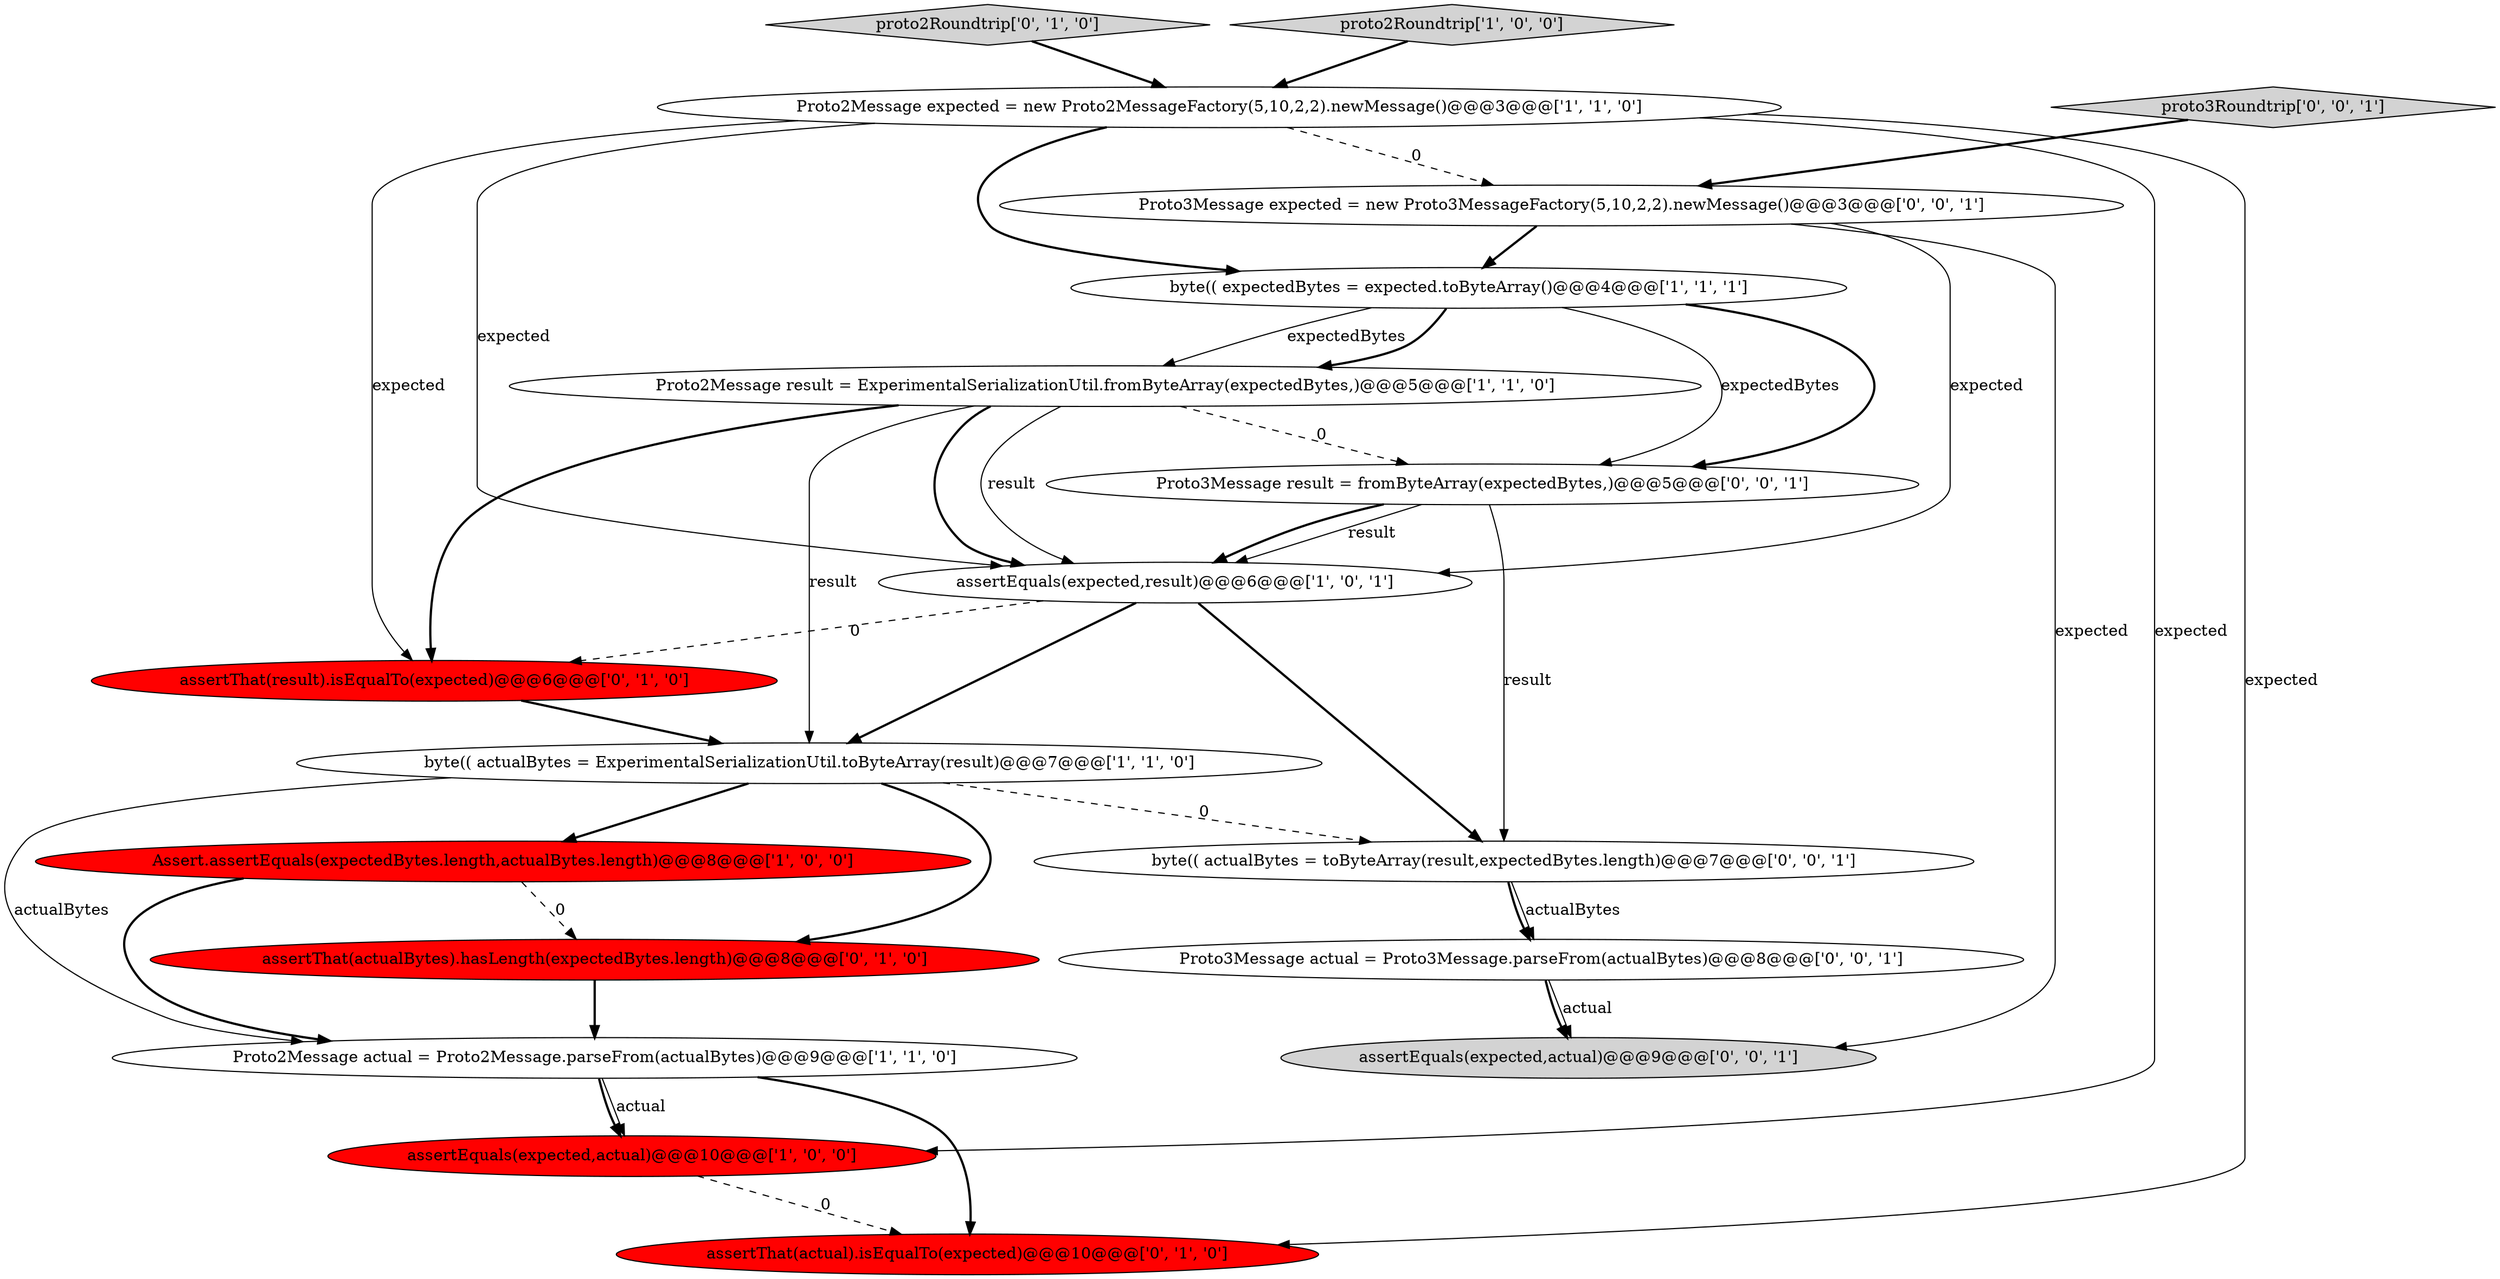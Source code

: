 digraph {
18 [style = filled, label = "proto3Roundtrip['0', '0', '1']", fillcolor = lightgray, shape = diamond image = "AAA0AAABBB3BBB"];
5 [style = filled, label = "assertEquals(expected,result)@@@6@@@['1', '0', '1']", fillcolor = white, shape = ellipse image = "AAA0AAABBB1BBB"];
1 [style = filled, label = "byte(( actualBytes = ExperimentalSerializationUtil.toByteArray(result)@@@7@@@['1', '1', '0']", fillcolor = white, shape = ellipse image = "AAA0AAABBB1BBB"];
14 [style = filled, label = "byte(( actualBytes = toByteArray(result,expectedBytes.length)@@@7@@@['0', '0', '1']", fillcolor = white, shape = ellipse image = "AAA0AAABBB3BBB"];
4 [style = filled, label = "Assert.assertEquals(expectedBytes.length,actualBytes.length)@@@8@@@['1', '0', '0']", fillcolor = red, shape = ellipse image = "AAA1AAABBB1BBB"];
6 [style = filled, label = "byte(( expectedBytes = expected.toByteArray()@@@4@@@['1', '1', '1']", fillcolor = white, shape = ellipse image = "AAA0AAABBB1BBB"];
10 [style = filled, label = "proto2Roundtrip['0', '1', '0']", fillcolor = lightgray, shape = diamond image = "AAA0AAABBB2BBB"];
8 [style = filled, label = "Proto2Message result = ExperimentalSerializationUtil.fromByteArray(expectedBytes,)@@@5@@@['1', '1', '0']", fillcolor = white, shape = ellipse image = "AAA0AAABBB1BBB"];
3 [style = filled, label = "assertEquals(expected,actual)@@@10@@@['1', '0', '0']", fillcolor = red, shape = ellipse image = "AAA1AAABBB1BBB"];
9 [style = filled, label = "assertThat(actualBytes).hasLength(expectedBytes.length)@@@8@@@['0', '1', '0']", fillcolor = red, shape = ellipse image = "AAA1AAABBB2BBB"];
13 [style = filled, label = "Proto3Message result = fromByteArray(expectedBytes,)@@@5@@@['0', '0', '1']", fillcolor = white, shape = ellipse image = "AAA0AAABBB3BBB"];
7 [style = filled, label = "Proto2Message expected = new Proto2MessageFactory(5,10,2,2).newMessage()@@@3@@@['1', '1', '0']", fillcolor = white, shape = ellipse image = "AAA0AAABBB1BBB"];
15 [style = filled, label = "assertEquals(expected,actual)@@@9@@@['0', '0', '1']", fillcolor = lightgray, shape = ellipse image = "AAA0AAABBB3BBB"];
0 [style = filled, label = "Proto2Message actual = Proto2Message.parseFrom(actualBytes)@@@9@@@['1', '1', '0']", fillcolor = white, shape = ellipse image = "AAA0AAABBB1BBB"];
11 [style = filled, label = "assertThat(actual).isEqualTo(expected)@@@10@@@['0', '1', '0']", fillcolor = red, shape = ellipse image = "AAA1AAABBB2BBB"];
17 [style = filled, label = "Proto3Message actual = Proto3Message.parseFrom(actualBytes)@@@8@@@['0', '0', '1']", fillcolor = white, shape = ellipse image = "AAA0AAABBB3BBB"];
2 [style = filled, label = "proto2Roundtrip['1', '0', '0']", fillcolor = lightgray, shape = diamond image = "AAA0AAABBB1BBB"];
12 [style = filled, label = "assertThat(result).isEqualTo(expected)@@@6@@@['0', '1', '0']", fillcolor = red, shape = ellipse image = "AAA1AAABBB2BBB"];
16 [style = filled, label = "Proto3Message expected = new Proto3MessageFactory(5,10,2,2).newMessage()@@@3@@@['0', '0', '1']", fillcolor = white, shape = ellipse image = "AAA0AAABBB3BBB"];
0->3 [style = bold, label=""];
7->11 [style = solid, label="expected"];
1->4 [style = bold, label=""];
7->5 [style = solid, label="expected"];
5->12 [style = dashed, label="0"];
9->0 [style = bold, label=""];
1->0 [style = solid, label="actualBytes"];
1->14 [style = dashed, label="0"];
7->16 [style = dashed, label="0"];
16->6 [style = bold, label=""];
0->3 [style = solid, label="actual"];
13->14 [style = solid, label="result"];
0->11 [style = bold, label=""];
14->17 [style = solid, label="actualBytes"];
14->17 [style = bold, label=""];
5->14 [style = bold, label=""];
7->12 [style = solid, label="expected"];
12->1 [style = bold, label=""];
10->7 [style = bold, label=""];
7->3 [style = solid, label="expected"];
1->9 [style = bold, label=""];
4->0 [style = bold, label=""];
8->13 [style = dashed, label="0"];
5->1 [style = bold, label=""];
4->9 [style = dashed, label="0"];
17->15 [style = solid, label="actual"];
16->15 [style = solid, label="expected"];
8->5 [style = bold, label=""];
8->1 [style = solid, label="result"];
16->5 [style = solid, label="expected"];
13->5 [style = solid, label="result"];
6->8 [style = solid, label="expectedBytes"];
6->13 [style = bold, label=""];
7->6 [style = bold, label=""];
6->8 [style = bold, label=""];
17->15 [style = bold, label=""];
13->5 [style = bold, label=""];
8->5 [style = solid, label="result"];
6->13 [style = solid, label="expectedBytes"];
2->7 [style = bold, label=""];
8->12 [style = bold, label=""];
3->11 [style = dashed, label="0"];
18->16 [style = bold, label=""];
}
